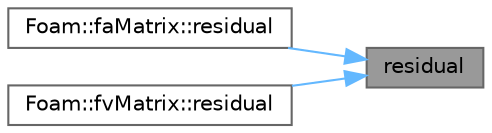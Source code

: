 digraph "residual"
{
 // LATEX_PDF_SIZE
  bgcolor="transparent";
  edge [fontname=Helvetica,fontsize=10,labelfontname=Helvetica,labelfontsize=10];
  node [fontname=Helvetica,fontsize=10,shape=box,height=0.2,width=0.4];
  rankdir="RL";
  Node1 [id="Node000001",label="residual",height=0.2,width=0.4,color="gray40", fillcolor="grey60", style="filled", fontcolor="black",tooltip=" "];
  Node1 -> Node2 [id="edge1_Node000001_Node000002",dir="back",color="steelblue1",style="solid",tooltip=" "];
  Node2 [id="Node000002",label="Foam::faMatrix::residual",height=0.2,width=0.4,color="grey40", fillcolor="white", style="filled",URL="$classFoam_1_1faMatrix.html#ab6a2e66ac7c7419930641e362e1ae305",tooltip=" "];
  Node1 -> Node3 [id="edge2_Node000001_Node000003",dir="back",color="steelblue1",style="solid",tooltip=" "];
  Node3 [id="Node000003",label="Foam::fvMatrix::residual",height=0.2,width=0.4,color="grey40", fillcolor="white", style="filled",URL="$classFoam_1_1fvMatrix.html#ab6a2e66ac7c7419930641e362e1ae305",tooltip=" "];
}
